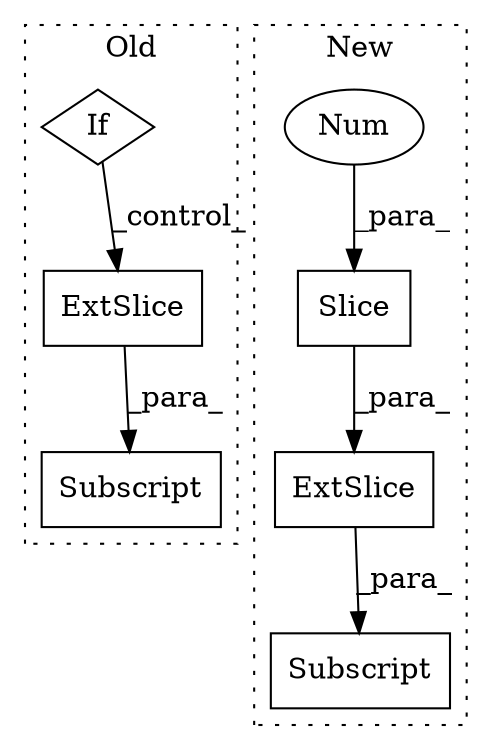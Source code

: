 digraph G {
subgraph cluster0 {
1 [label="ExtSlice" a="85" s="10770" l="6" shape="box"];
4 [label="Subscript" a="63" s="10770,0" l="27,0" shape="box"];
7 [label="If" a="96" s="10595,10613" l="3,14" shape="diamond"];
label = "Old";
style="dotted";
}
subgraph cluster1 {
2 [label="Slice" a="80" s="11154" l="1" shape="box"];
3 [label="Num" a="76" s="11155" l="2" shape="ellipse"];
5 [label="ExtSlice" a="85" s="11142" l="6" shape="box"];
6 [label="Subscript" a="63" s="11142,0" l="19,0" shape="box"];
label = "New";
style="dotted";
}
1 -> 4 [label="_para_"];
2 -> 5 [label="_para_"];
3 -> 2 [label="_para_"];
5 -> 6 [label="_para_"];
7 -> 1 [label="_control_"];
}